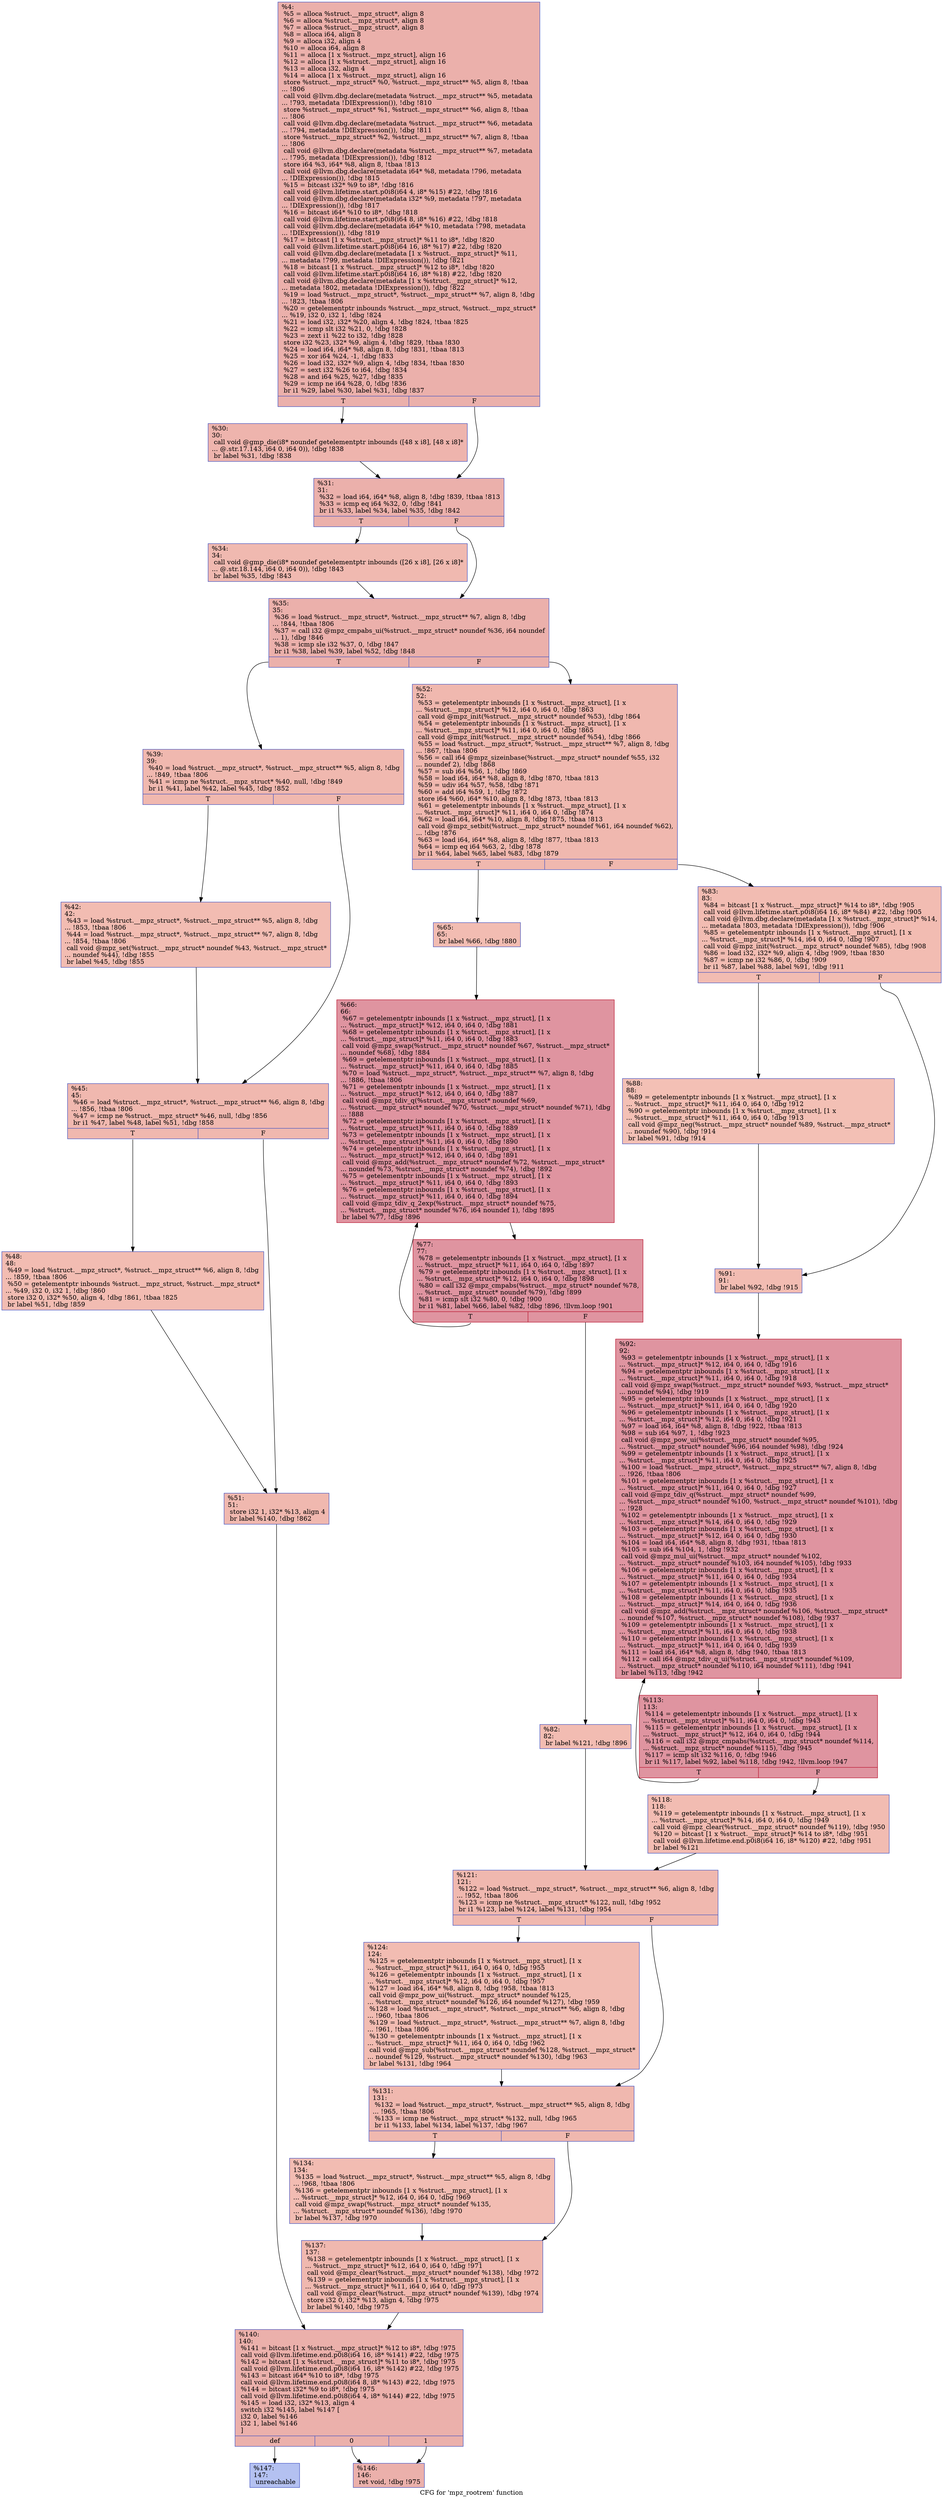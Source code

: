 digraph "CFG for 'mpz_rootrem' function" {
	label="CFG for 'mpz_rootrem' function";

	Node0x28050c0 [shape=record,color="#3d50c3ff", style=filled, fillcolor="#d24b4070",label="{%4:\l  %5 = alloca %struct.__mpz_struct*, align 8\l  %6 = alloca %struct.__mpz_struct*, align 8\l  %7 = alloca %struct.__mpz_struct*, align 8\l  %8 = alloca i64, align 8\l  %9 = alloca i32, align 4\l  %10 = alloca i64, align 8\l  %11 = alloca [1 x %struct.__mpz_struct], align 16\l  %12 = alloca [1 x %struct.__mpz_struct], align 16\l  %13 = alloca i32, align 4\l  %14 = alloca [1 x %struct.__mpz_struct], align 16\l  store %struct.__mpz_struct* %0, %struct.__mpz_struct** %5, align 8, !tbaa\l... !806\l  call void @llvm.dbg.declare(metadata %struct.__mpz_struct** %5, metadata\l... !793, metadata !DIExpression()), !dbg !810\l  store %struct.__mpz_struct* %1, %struct.__mpz_struct** %6, align 8, !tbaa\l... !806\l  call void @llvm.dbg.declare(metadata %struct.__mpz_struct** %6, metadata\l... !794, metadata !DIExpression()), !dbg !811\l  store %struct.__mpz_struct* %2, %struct.__mpz_struct** %7, align 8, !tbaa\l... !806\l  call void @llvm.dbg.declare(metadata %struct.__mpz_struct** %7, metadata\l... !795, metadata !DIExpression()), !dbg !812\l  store i64 %3, i64* %8, align 8, !tbaa !813\l  call void @llvm.dbg.declare(metadata i64* %8, metadata !796, metadata\l... !DIExpression()), !dbg !815\l  %15 = bitcast i32* %9 to i8*, !dbg !816\l  call void @llvm.lifetime.start.p0i8(i64 4, i8* %15) #22, !dbg !816\l  call void @llvm.dbg.declare(metadata i32* %9, metadata !797, metadata\l... !DIExpression()), !dbg !817\l  %16 = bitcast i64* %10 to i8*, !dbg !818\l  call void @llvm.lifetime.start.p0i8(i64 8, i8* %16) #22, !dbg !818\l  call void @llvm.dbg.declare(metadata i64* %10, metadata !798, metadata\l... !DIExpression()), !dbg !819\l  %17 = bitcast [1 x %struct.__mpz_struct]* %11 to i8*, !dbg !820\l  call void @llvm.lifetime.start.p0i8(i64 16, i8* %17) #22, !dbg !820\l  call void @llvm.dbg.declare(metadata [1 x %struct.__mpz_struct]* %11,\l... metadata !799, metadata !DIExpression()), !dbg !821\l  %18 = bitcast [1 x %struct.__mpz_struct]* %12 to i8*, !dbg !820\l  call void @llvm.lifetime.start.p0i8(i64 16, i8* %18) #22, !dbg !820\l  call void @llvm.dbg.declare(metadata [1 x %struct.__mpz_struct]* %12,\l... metadata !802, metadata !DIExpression()), !dbg !822\l  %19 = load %struct.__mpz_struct*, %struct.__mpz_struct** %7, align 8, !dbg\l... !823, !tbaa !806\l  %20 = getelementptr inbounds %struct.__mpz_struct, %struct.__mpz_struct*\l... %19, i32 0, i32 1, !dbg !824\l  %21 = load i32, i32* %20, align 4, !dbg !824, !tbaa !825\l  %22 = icmp slt i32 %21, 0, !dbg !828\l  %23 = zext i1 %22 to i32, !dbg !828\l  store i32 %23, i32* %9, align 4, !dbg !829, !tbaa !830\l  %24 = load i64, i64* %8, align 8, !dbg !831, !tbaa !813\l  %25 = xor i64 %24, -1, !dbg !833\l  %26 = load i32, i32* %9, align 4, !dbg !834, !tbaa !830\l  %27 = sext i32 %26 to i64, !dbg !834\l  %28 = and i64 %25, %27, !dbg !835\l  %29 = icmp ne i64 %28, 0, !dbg !836\l  br i1 %29, label %30, label %31, !dbg !837\l|{<s0>T|<s1>F}}"];
	Node0x28050c0:s0 -> Node0x2805110;
	Node0x28050c0:s1 -> Node0x2805160;
	Node0x2805110 [shape=record,color="#3d50c3ff", style=filled, fillcolor="#d8564670",label="{%30:\l30:                                               \l  call void @gmp_die(i8* noundef getelementptr inbounds ([48 x i8], [48 x i8]*\l... @.str.17.143, i64 0, i64 0)), !dbg !838\l  br label %31, !dbg !838\l}"];
	Node0x2805110 -> Node0x2805160;
	Node0x2805160 [shape=record,color="#3d50c3ff", style=filled, fillcolor="#d24b4070",label="{%31:\l31:                                               \l  %32 = load i64, i64* %8, align 8, !dbg !839, !tbaa !813\l  %33 = icmp eq i64 %32, 0, !dbg !841\l  br i1 %33, label %34, label %35, !dbg !842\l|{<s0>T|<s1>F}}"];
	Node0x2805160:s0 -> Node0x28051b0;
	Node0x2805160:s1 -> Node0x2805200;
	Node0x28051b0 [shape=record,color="#3d50c3ff", style=filled, fillcolor="#de614d70",label="{%34:\l34:                                               \l  call void @gmp_die(i8* noundef getelementptr inbounds ([26 x i8], [26 x i8]*\l... @.str.18.144, i64 0, i64 0)), !dbg !843\l  br label %35, !dbg !843\l}"];
	Node0x28051b0 -> Node0x2805200;
	Node0x2805200 [shape=record,color="#3d50c3ff", style=filled, fillcolor="#d24b4070",label="{%35:\l35:                                               \l  %36 = load %struct.__mpz_struct*, %struct.__mpz_struct** %7, align 8, !dbg\l... !844, !tbaa !806\l  %37 = call i32 @mpz_cmpabs_ui(%struct.__mpz_struct* noundef %36, i64 noundef\l... 1), !dbg !846\l  %38 = icmp sle i32 %37, 0, !dbg !847\l  br i1 %38, label %39, label %52, !dbg !848\l|{<s0>T|<s1>F}}"];
	Node0x2805200:s0 -> Node0x2805250;
	Node0x2805200:s1 -> Node0x28053e0;
	Node0x2805250 [shape=record,color="#3d50c3ff", style=filled, fillcolor="#dc5d4a70",label="{%39:\l39:                                               \l  %40 = load %struct.__mpz_struct*, %struct.__mpz_struct** %5, align 8, !dbg\l... !849, !tbaa !806\l  %41 = icmp ne %struct.__mpz_struct* %40, null, !dbg !849\l  br i1 %41, label %42, label %45, !dbg !852\l|{<s0>T|<s1>F}}"];
	Node0x2805250:s0 -> Node0x28052a0;
	Node0x2805250:s1 -> Node0x28052f0;
	Node0x28052a0 [shape=record,color="#3d50c3ff", style=filled, fillcolor="#e1675170",label="{%42:\l42:                                               \l  %43 = load %struct.__mpz_struct*, %struct.__mpz_struct** %5, align 8, !dbg\l... !853, !tbaa !806\l  %44 = load %struct.__mpz_struct*, %struct.__mpz_struct** %7, align 8, !dbg\l... !854, !tbaa !806\l  call void @mpz_set(%struct.__mpz_struct* noundef %43, %struct.__mpz_struct*\l... noundef %44), !dbg !855\l  br label %45, !dbg !855\l}"];
	Node0x28052a0 -> Node0x28052f0;
	Node0x28052f0 [shape=record,color="#3d50c3ff", style=filled, fillcolor="#dc5d4a70",label="{%45:\l45:                                               \l  %46 = load %struct.__mpz_struct*, %struct.__mpz_struct** %6, align 8, !dbg\l... !856, !tbaa !806\l  %47 = icmp ne %struct.__mpz_struct* %46, null, !dbg !856\l  br i1 %47, label %48, label %51, !dbg !858\l|{<s0>T|<s1>F}}"];
	Node0x28052f0:s0 -> Node0x2805340;
	Node0x28052f0:s1 -> Node0x2805390;
	Node0x2805340 [shape=record,color="#3d50c3ff", style=filled, fillcolor="#e1675170",label="{%48:\l48:                                               \l  %49 = load %struct.__mpz_struct*, %struct.__mpz_struct** %6, align 8, !dbg\l... !859, !tbaa !806\l  %50 = getelementptr inbounds %struct.__mpz_struct, %struct.__mpz_struct*\l... %49, i32 0, i32 1, !dbg !860\l  store i32 0, i32* %50, align 4, !dbg !861, !tbaa !825\l  br label %51, !dbg !859\l}"];
	Node0x2805340 -> Node0x2805390;
	Node0x2805390 [shape=record,color="#3d50c3ff", style=filled, fillcolor="#dc5d4a70",label="{%51:\l51:                                               \l  store i32 1, i32* %13, align 4\l  br label %140, !dbg !862\l}"];
	Node0x2805390 -> Node0x28058e0;
	Node0x28053e0 [shape=record,color="#3d50c3ff", style=filled, fillcolor="#dc5d4a70",label="{%52:\l52:                                               \l  %53 = getelementptr inbounds [1 x %struct.__mpz_struct], [1 x\l... %struct.__mpz_struct]* %12, i64 0, i64 0, !dbg !863\l  call void @mpz_init(%struct.__mpz_struct* noundef %53), !dbg !864\l  %54 = getelementptr inbounds [1 x %struct.__mpz_struct], [1 x\l... %struct.__mpz_struct]* %11, i64 0, i64 0, !dbg !865\l  call void @mpz_init(%struct.__mpz_struct* noundef %54), !dbg !866\l  %55 = load %struct.__mpz_struct*, %struct.__mpz_struct** %7, align 8, !dbg\l... !867, !tbaa !806\l  %56 = call i64 @mpz_sizeinbase(%struct.__mpz_struct* noundef %55, i32\l... noundef 2), !dbg !868\l  %57 = sub i64 %56, 1, !dbg !869\l  %58 = load i64, i64* %8, align 8, !dbg !870, !tbaa !813\l  %59 = udiv i64 %57, %58, !dbg !871\l  %60 = add i64 %59, 1, !dbg !872\l  store i64 %60, i64* %10, align 8, !dbg !873, !tbaa !813\l  %61 = getelementptr inbounds [1 x %struct.__mpz_struct], [1 x\l... %struct.__mpz_struct]* %11, i64 0, i64 0, !dbg !874\l  %62 = load i64, i64* %10, align 8, !dbg !875, !tbaa !813\l  call void @mpz_setbit(%struct.__mpz_struct* noundef %61, i64 noundef %62),\l... !dbg !876\l  %63 = load i64, i64* %8, align 8, !dbg !877, !tbaa !813\l  %64 = icmp eq i64 %63, 2, !dbg !878\l  br i1 %64, label %65, label %83, !dbg !879\l|{<s0>T|<s1>F}}"];
	Node0x28053e0:s0 -> Node0x2805430;
	Node0x28053e0:s1 -> Node0x2805570;
	Node0x2805430 [shape=record,color="#3d50c3ff", style=filled, fillcolor="#e1675170",label="{%65:\l65:                                               \l  br label %66, !dbg !880\l}"];
	Node0x2805430 -> Node0x2805480;
	Node0x2805480 [shape=record,color="#b70d28ff", style=filled, fillcolor="#b70d2870",label="{%66:\l66:                                               \l  %67 = getelementptr inbounds [1 x %struct.__mpz_struct], [1 x\l... %struct.__mpz_struct]* %12, i64 0, i64 0, !dbg !881\l  %68 = getelementptr inbounds [1 x %struct.__mpz_struct], [1 x\l... %struct.__mpz_struct]* %11, i64 0, i64 0, !dbg !883\l  call void @mpz_swap(%struct.__mpz_struct* noundef %67, %struct.__mpz_struct*\l... noundef %68), !dbg !884\l  %69 = getelementptr inbounds [1 x %struct.__mpz_struct], [1 x\l... %struct.__mpz_struct]* %11, i64 0, i64 0, !dbg !885\l  %70 = load %struct.__mpz_struct*, %struct.__mpz_struct** %7, align 8, !dbg\l... !886, !tbaa !806\l  %71 = getelementptr inbounds [1 x %struct.__mpz_struct], [1 x\l... %struct.__mpz_struct]* %12, i64 0, i64 0, !dbg !887\l  call void @mpz_tdiv_q(%struct.__mpz_struct* noundef %69,\l... %struct.__mpz_struct* noundef %70, %struct.__mpz_struct* noundef %71), !dbg\l... !888\l  %72 = getelementptr inbounds [1 x %struct.__mpz_struct], [1 x\l... %struct.__mpz_struct]* %11, i64 0, i64 0, !dbg !889\l  %73 = getelementptr inbounds [1 x %struct.__mpz_struct], [1 x\l... %struct.__mpz_struct]* %11, i64 0, i64 0, !dbg !890\l  %74 = getelementptr inbounds [1 x %struct.__mpz_struct], [1 x\l... %struct.__mpz_struct]* %12, i64 0, i64 0, !dbg !891\l  call void @mpz_add(%struct.__mpz_struct* noundef %72, %struct.__mpz_struct*\l... noundef %73, %struct.__mpz_struct* noundef %74), !dbg !892\l  %75 = getelementptr inbounds [1 x %struct.__mpz_struct], [1 x\l... %struct.__mpz_struct]* %11, i64 0, i64 0, !dbg !893\l  %76 = getelementptr inbounds [1 x %struct.__mpz_struct], [1 x\l... %struct.__mpz_struct]* %11, i64 0, i64 0, !dbg !894\l  call void @mpz_tdiv_q_2exp(%struct.__mpz_struct* noundef %75,\l... %struct.__mpz_struct* noundef %76, i64 noundef 1), !dbg !895\l  br label %77, !dbg !896\l}"];
	Node0x2805480 -> Node0x28054d0;
	Node0x28054d0 [shape=record,color="#b70d28ff", style=filled, fillcolor="#b70d2870",label="{%77:\l77:                                               \l  %78 = getelementptr inbounds [1 x %struct.__mpz_struct], [1 x\l... %struct.__mpz_struct]* %11, i64 0, i64 0, !dbg !897\l  %79 = getelementptr inbounds [1 x %struct.__mpz_struct], [1 x\l... %struct.__mpz_struct]* %12, i64 0, i64 0, !dbg !898\l  %80 = call i32 @mpz_cmpabs(%struct.__mpz_struct* noundef %78,\l... %struct.__mpz_struct* noundef %79), !dbg !899\l  %81 = icmp slt i32 %80, 0, !dbg !900\l  br i1 %81, label %66, label %82, !dbg !896, !llvm.loop !901\l|{<s0>T|<s1>F}}"];
	Node0x28054d0:s0 -> Node0x2805480;
	Node0x28054d0:s1 -> Node0x2805520;
	Node0x2805520 [shape=record,color="#3d50c3ff", style=filled, fillcolor="#e1675170",label="{%82:\l82:                                               \l  br label %121, !dbg !896\l}"];
	Node0x2805520 -> Node0x2805750;
	Node0x2805570 [shape=record,color="#3d50c3ff", style=filled, fillcolor="#e1675170",label="{%83:\l83:                                               \l  %84 = bitcast [1 x %struct.__mpz_struct]* %14 to i8*, !dbg !905\l  call void @llvm.lifetime.start.p0i8(i64 16, i8* %84) #22, !dbg !905\l  call void @llvm.dbg.declare(metadata [1 x %struct.__mpz_struct]* %14,\l... metadata !803, metadata !DIExpression()), !dbg !906\l  %85 = getelementptr inbounds [1 x %struct.__mpz_struct], [1 x\l... %struct.__mpz_struct]* %14, i64 0, i64 0, !dbg !907\l  call void @mpz_init(%struct.__mpz_struct* noundef %85), !dbg !908\l  %86 = load i32, i32* %9, align 4, !dbg !909, !tbaa !830\l  %87 = icmp ne i32 %86, 0, !dbg !909\l  br i1 %87, label %88, label %91, !dbg !911\l|{<s0>T|<s1>F}}"];
	Node0x2805570:s0 -> Node0x28055c0;
	Node0x2805570:s1 -> Node0x2805610;
	Node0x28055c0 [shape=record,color="#3d50c3ff", style=filled, fillcolor="#e5705870",label="{%88:\l88:                                               \l  %89 = getelementptr inbounds [1 x %struct.__mpz_struct], [1 x\l... %struct.__mpz_struct]* %11, i64 0, i64 0, !dbg !912\l  %90 = getelementptr inbounds [1 x %struct.__mpz_struct], [1 x\l... %struct.__mpz_struct]* %11, i64 0, i64 0, !dbg !913\l  call void @mpz_neg(%struct.__mpz_struct* noundef %89, %struct.__mpz_struct*\l... noundef %90), !dbg !914\l  br label %91, !dbg !914\l}"];
	Node0x28055c0 -> Node0x2805610;
	Node0x2805610 [shape=record,color="#3d50c3ff", style=filled, fillcolor="#e1675170",label="{%91:\l91:                                               \l  br label %92, !dbg !915\l}"];
	Node0x2805610 -> Node0x2805660;
	Node0x2805660 [shape=record,color="#b70d28ff", style=filled, fillcolor="#b70d2870",label="{%92:\l92:                                               \l  %93 = getelementptr inbounds [1 x %struct.__mpz_struct], [1 x\l... %struct.__mpz_struct]* %12, i64 0, i64 0, !dbg !916\l  %94 = getelementptr inbounds [1 x %struct.__mpz_struct], [1 x\l... %struct.__mpz_struct]* %11, i64 0, i64 0, !dbg !918\l  call void @mpz_swap(%struct.__mpz_struct* noundef %93, %struct.__mpz_struct*\l... noundef %94), !dbg !919\l  %95 = getelementptr inbounds [1 x %struct.__mpz_struct], [1 x\l... %struct.__mpz_struct]* %11, i64 0, i64 0, !dbg !920\l  %96 = getelementptr inbounds [1 x %struct.__mpz_struct], [1 x\l... %struct.__mpz_struct]* %12, i64 0, i64 0, !dbg !921\l  %97 = load i64, i64* %8, align 8, !dbg !922, !tbaa !813\l  %98 = sub i64 %97, 1, !dbg !923\l  call void @mpz_pow_ui(%struct.__mpz_struct* noundef %95,\l... %struct.__mpz_struct* noundef %96, i64 noundef %98), !dbg !924\l  %99 = getelementptr inbounds [1 x %struct.__mpz_struct], [1 x\l... %struct.__mpz_struct]* %11, i64 0, i64 0, !dbg !925\l  %100 = load %struct.__mpz_struct*, %struct.__mpz_struct** %7, align 8, !dbg\l... !926, !tbaa !806\l  %101 = getelementptr inbounds [1 x %struct.__mpz_struct], [1 x\l... %struct.__mpz_struct]* %11, i64 0, i64 0, !dbg !927\l  call void @mpz_tdiv_q(%struct.__mpz_struct* noundef %99,\l... %struct.__mpz_struct* noundef %100, %struct.__mpz_struct* noundef %101), !dbg\l... !928\l  %102 = getelementptr inbounds [1 x %struct.__mpz_struct], [1 x\l... %struct.__mpz_struct]* %14, i64 0, i64 0, !dbg !929\l  %103 = getelementptr inbounds [1 x %struct.__mpz_struct], [1 x\l... %struct.__mpz_struct]* %12, i64 0, i64 0, !dbg !930\l  %104 = load i64, i64* %8, align 8, !dbg !931, !tbaa !813\l  %105 = sub i64 %104, 1, !dbg !932\l  call void @mpz_mul_ui(%struct.__mpz_struct* noundef %102,\l... %struct.__mpz_struct* noundef %103, i64 noundef %105), !dbg !933\l  %106 = getelementptr inbounds [1 x %struct.__mpz_struct], [1 x\l... %struct.__mpz_struct]* %11, i64 0, i64 0, !dbg !934\l  %107 = getelementptr inbounds [1 x %struct.__mpz_struct], [1 x\l... %struct.__mpz_struct]* %11, i64 0, i64 0, !dbg !935\l  %108 = getelementptr inbounds [1 x %struct.__mpz_struct], [1 x\l... %struct.__mpz_struct]* %14, i64 0, i64 0, !dbg !936\l  call void @mpz_add(%struct.__mpz_struct* noundef %106, %struct.__mpz_struct*\l... noundef %107, %struct.__mpz_struct* noundef %108), !dbg !937\l  %109 = getelementptr inbounds [1 x %struct.__mpz_struct], [1 x\l... %struct.__mpz_struct]* %11, i64 0, i64 0, !dbg !938\l  %110 = getelementptr inbounds [1 x %struct.__mpz_struct], [1 x\l... %struct.__mpz_struct]* %11, i64 0, i64 0, !dbg !939\l  %111 = load i64, i64* %8, align 8, !dbg !940, !tbaa !813\l  %112 = call i64 @mpz_tdiv_q_ui(%struct.__mpz_struct* noundef %109,\l... %struct.__mpz_struct* noundef %110, i64 noundef %111), !dbg !941\l  br label %113, !dbg !942\l}"];
	Node0x2805660 -> Node0x28056b0;
	Node0x28056b0 [shape=record,color="#b70d28ff", style=filled, fillcolor="#b70d2870",label="{%113:\l113:                                              \l  %114 = getelementptr inbounds [1 x %struct.__mpz_struct], [1 x\l... %struct.__mpz_struct]* %11, i64 0, i64 0, !dbg !943\l  %115 = getelementptr inbounds [1 x %struct.__mpz_struct], [1 x\l... %struct.__mpz_struct]* %12, i64 0, i64 0, !dbg !944\l  %116 = call i32 @mpz_cmpabs(%struct.__mpz_struct* noundef %114,\l... %struct.__mpz_struct* noundef %115), !dbg !945\l  %117 = icmp slt i32 %116, 0, !dbg !946\l  br i1 %117, label %92, label %118, !dbg !942, !llvm.loop !947\l|{<s0>T|<s1>F}}"];
	Node0x28056b0:s0 -> Node0x2805660;
	Node0x28056b0:s1 -> Node0x2805700;
	Node0x2805700 [shape=record,color="#3d50c3ff", style=filled, fillcolor="#e1675170",label="{%118:\l118:                                              \l  %119 = getelementptr inbounds [1 x %struct.__mpz_struct], [1 x\l... %struct.__mpz_struct]* %14, i64 0, i64 0, !dbg !949\l  call void @mpz_clear(%struct.__mpz_struct* noundef %119), !dbg !950\l  %120 = bitcast [1 x %struct.__mpz_struct]* %14 to i8*, !dbg !951\l  call void @llvm.lifetime.end.p0i8(i64 16, i8* %120) #22, !dbg !951\l  br label %121\l}"];
	Node0x2805700 -> Node0x2805750;
	Node0x2805750 [shape=record,color="#3d50c3ff", style=filled, fillcolor="#dc5d4a70",label="{%121:\l121:                                              \l  %122 = load %struct.__mpz_struct*, %struct.__mpz_struct** %6, align 8, !dbg\l... !952, !tbaa !806\l  %123 = icmp ne %struct.__mpz_struct* %122, null, !dbg !952\l  br i1 %123, label %124, label %131, !dbg !954\l|{<s0>T|<s1>F}}"];
	Node0x2805750:s0 -> Node0x28057a0;
	Node0x2805750:s1 -> Node0x28057f0;
	Node0x28057a0 [shape=record,color="#3d50c3ff", style=filled, fillcolor="#e1675170",label="{%124:\l124:                                              \l  %125 = getelementptr inbounds [1 x %struct.__mpz_struct], [1 x\l... %struct.__mpz_struct]* %11, i64 0, i64 0, !dbg !955\l  %126 = getelementptr inbounds [1 x %struct.__mpz_struct], [1 x\l... %struct.__mpz_struct]* %12, i64 0, i64 0, !dbg !957\l  %127 = load i64, i64* %8, align 8, !dbg !958, !tbaa !813\l  call void @mpz_pow_ui(%struct.__mpz_struct* noundef %125,\l... %struct.__mpz_struct* noundef %126, i64 noundef %127), !dbg !959\l  %128 = load %struct.__mpz_struct*, %struct.__mpz_struct** %6, align 8, !dbg\l... !960, !tbaa !806\l  %129 = load %struct.__mpz_struct*, %struct.__mpz_struct** %7, align 8, !dbg\l... !961, !tbaa !806\l  %130 = getelementptr inbounds [1 x %struct.__mpz_struct], [1 x\l... %struct.__mpz_struct]* %11, i64 0, i64 0, !dbg !962\l  call void @mpz_sub(%struct.__mpz_struct* noundef %128, %struct.__mpz_struct*\l... noundef %129, %struct.__mpz_struct* noundef %130), !dbg !963\l  br label %131, !dbg !964\l}"];
	Node0x28057a0 -> Node0x28057f0;
	Node0x28057f0 [shape=record,color="#3d50c3ff", style=filled, fillcolor="#dc5d4a70",label="{%131:\l131:                                              \l  %132 = load %struct.__mpz_struct*, %struct.__mpz_struct** %5, align 8, !dbg\l... !965, !tbaa !806\l  %133 = icmp ne %struct.__mpz_struct* %132, null, !dbg !965\l  br i1 %133, label %134, label %137, !dbg !967\l|{<s0>T|<s1>F}}"];
	Node0x28057f0:s0 -> Node0x2805840;
	Node0x28057f0:s1 -> Node0x2805890;
	Node0x2805840 [shape=record,color="#3d50c3ff", style=filled, fillcolor="#e1675170",label="{%134:\l134:                                              \l  %135 = load %struct.__mpz_struct*, %struct.__mpz_struct** %5, align 8, !dbg\l... !968, !tbaa !806\l  %136 = getelementptr inbounds [1 x %struct.__mpz_struct], [1 x\l... %struct.__mpz_struct]* %12, i64 0, i64 0, !dbg !969\l  call void @mpz_swap(%struct.__mpz_struct* noundef %135,\l... %struct.__mpz_struct* noundef %136), !dbg !970\l  br label %137, !dbg !970\l}"];
	Node0x2805840 -> Node0x2805890;
	Node0x2805890 [shape=record,color="#3d50c3ff", style=filled, fillcolor="#dc5d4a70",label="{%137:\l137:                                              \l  %138 = getelementptr inbounds [1 x %struct.__mpz_struct], [1 x\l... %struct.__mpz_struct]* %12, i64 0, i64 0, !dbg !971\l  call void @mpz_clear(%struct.__mpz_struct* noundef %138), !dbg !972\l  %139 = getelementptr inbounds [1 x %struct.__mpz_struct], [1 x\l... %struct.__mpz_struct]* %11, i64 0, i64 0, !dbg !973\l  call void @mpz_clear(%struct.__mpz_struct* noundef %139), !dbg !974\l  store i32 0, i32* %13, align 4, !dbg !975\l  br label %140, !dbg !975\l}"];
	Node0x2805890 -> Node0x28058e0;
	Node0x28058e0 [shape=record,color="#3d50c3ff", style=filled, fillcolor="#d24b4070",label="{%140:\l140:                                              \l  %141 = bitcast [1 x %struct.__mpz_struct]* %12 to i8*, !dbg !975\l  call void @llvm.lifetime.end.p0i8(i64 16, i8* %141) #22, !dbg !975\l  %142 = bitcast [1 x %struct.__mpz_struct]* %11 to i8*, !dbg !975\l  call void @llvm.lifetime.end.p0i8(i64 16, i8* %142) #22, !dbg !975\l  %143 = bitcast i64* %10 to i8*, !dbg !975\l  call void @llvm.lifetime.end.p0i8(i64 8, i8* %143) #22, !dbg !975\l  %144 = bitcast i32* %9 to i8*, !dbg !975\l  call void @llvm.lifetime.end.p0i8(i64 4, i8* %144) #22, !dbg !975\l  %145 = load i32, i32* %13, align 4\l  switch i32 %145, label %147 [\l    i32 0, label %146\l    i32 1, label %146\l  ]\l|{<s0>def|<s1>0|<s2>1}}"];
	Node0x28058e0:s0 -> Node0x2805980;
	Node0x28058e0:s1 -> Node0x2805930;
	Node0x28058e0:s2 -> Node0x2805930;
	Node0x2805930 [shape=record,color="#3d50c3ff", style=filled, fillcolor="#d24b4070",label="{%146:\l146:                                              \l  ret void, !dbg !975\l}"];
	Node0x2805980 [shape=record,color="#3d50c3ff", style=filled, fillcolor="#5572df70",label="{%147:\l147:                                              \l  unreachable\l}"];
}
